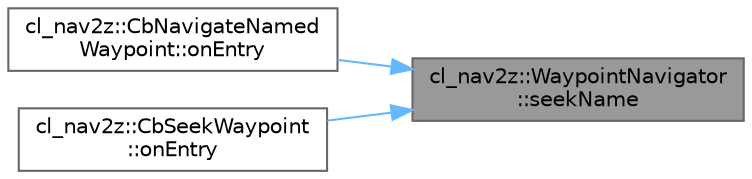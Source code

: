 digraph "cl_nav2z::WaypointNavigator::seekName"
{
 // LATEX_PDF_SIZE
  bgcolor="transparent";
  edge [fontname=Helvetica,fontsize=10,labelfontname=Helvetica,labelfontsize=10];
  node [fontname=Helvetica,fontsize=10,shape=box,height=0.2,width=0.4];
  rankdir="RL";
  Node1 [label="cl_nav2z::WaypointNavigator\l::seekName",height=0.2,width=0.4,color="gray40", fillcolor="grey60", style="filled", fontcolor="black",tooltip=" "];
  Node1 -> Node2 [dir="back",color="steelblue1",style="solid"];
  Node2 [label="cl_nav2z::CbNavigateNamed\lWaypoint::onEntry",height=0.2,width=0.4,color="grey40", fillcolor="white", style="filled",URL="$classcl__nav2z_1_1CbNavigateNamedWaypoint.html#a08fc01469398220c035e7c3fac4ae598",tooltip=" "];
  Node1 -> Node3 [dir="back",color="steelblue1",style="solid"];
  Node3 [label="cl_nav2z::CbSeekWaypoint\l::onEntry",height=0.2,width=0.4,color="grey40", fillcolor="white", style="filled",URL="$classcl__nav2z_1_1CbSeekWaypoint.html#a1647146b1cce1d16d8ef18b69e63f1ea",tooltip=" "];
}
